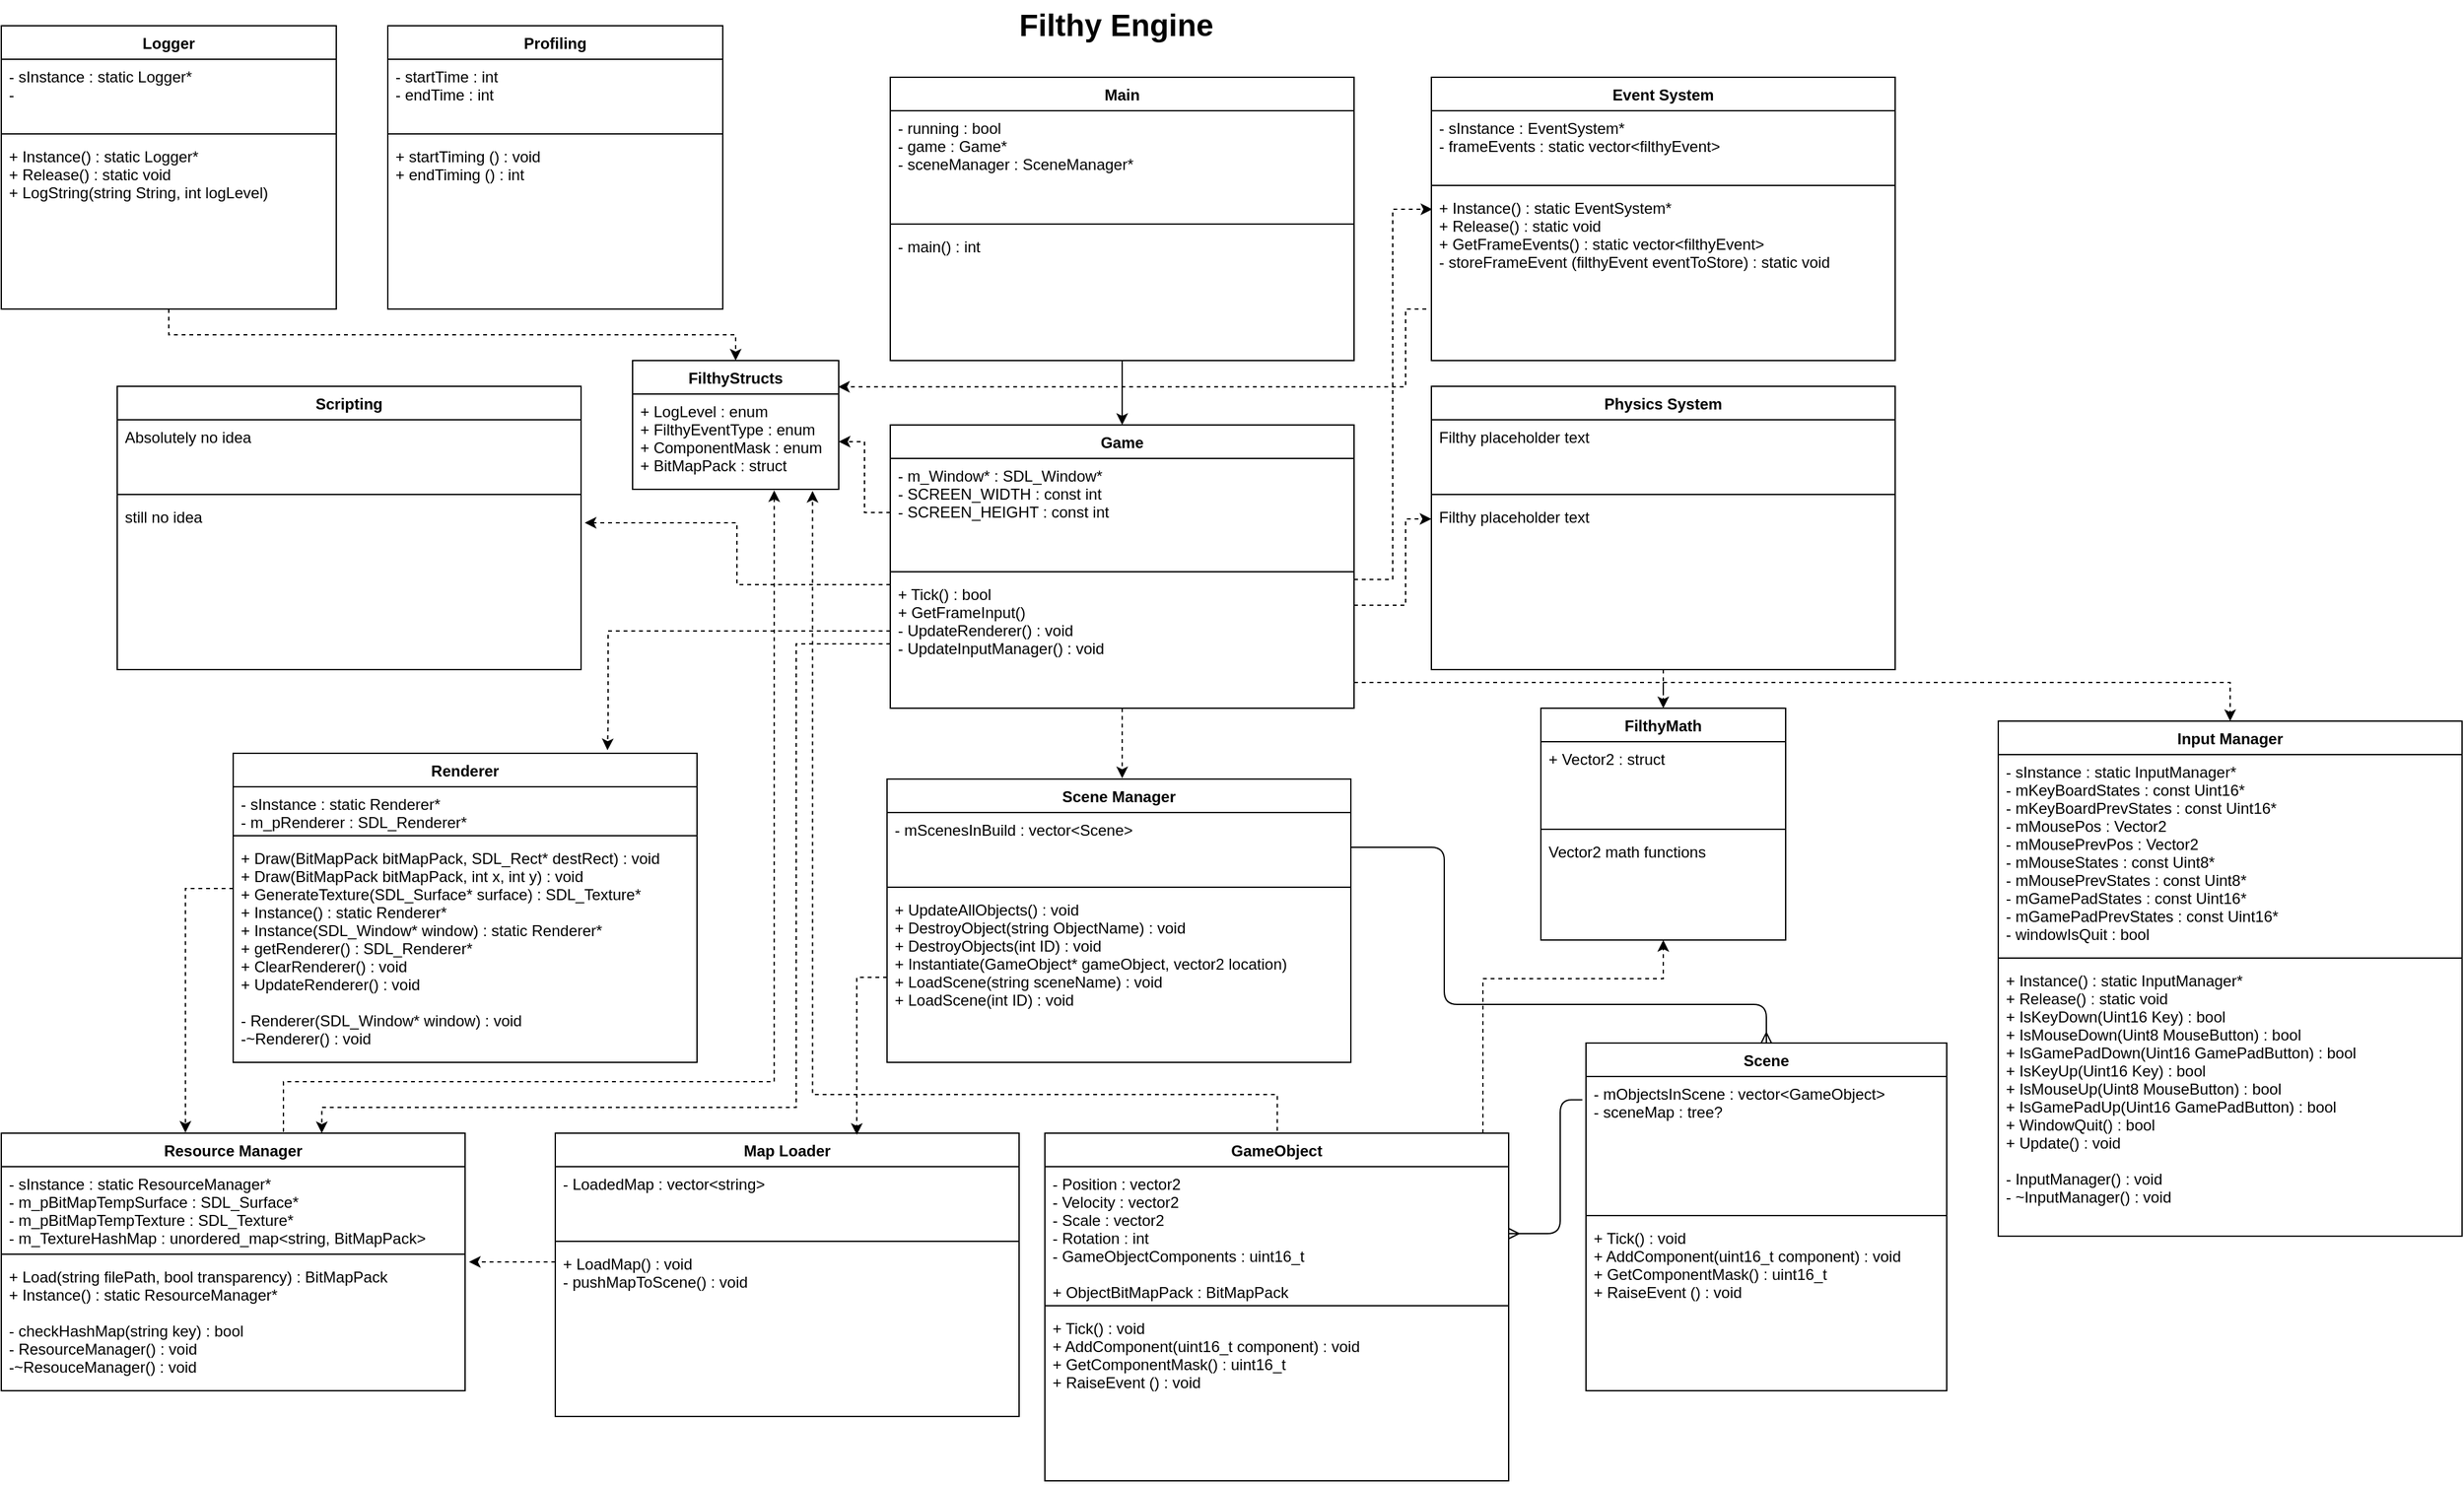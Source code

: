 <mxfile version="12.3.8" type="device" pages="1"><diagram name="Page-1" id="929967ad-93f9-6ef4-fab6-5d389245f69c"><mxGraphModel dx="2746" dy="1524" grid="1" gridSize="10" guides="1" tooltips="1" connect="1" arrows="1" fold="1" page="1" pageScale="1.5" pageWidth="1169" pageHeight="826" background="none" math="0" shadow="0"><root><mxCell id="0" style=";html=1;"/><mxCell id="1" style=";html=1;" parent="0"/><mxCell id="1672d66443f91eb5-23" value="Filthy Engine" style="text;html=1;fontSize=24;fontStyle=1;verticalAlign=middle;align=center;" parent="1" vertex="1"><mxGeometry x="120" y="40" width="1510" height="40" as="geometry"/></mxCell><mxCell id="PVbZkucXT0B9HeHqcLxN-100" style="edgeStyle=orthogonalEdgeStyle;rounded=0;orthogonalLoop=1;jettySize=auto;html=1;entryX=0.397;entryY=-0.002;entryDx=0;entryDy=0;entryPerimeter=0;dashed=1;" parent="1" source="v9iofRyN6r_z4_PFXyQE-6" target="v9iofRyN6r_z4_PFXyQE-14" edge="1"><mxGeometry relative="1" as="geometry"><mxPoint x="160" y="880" as="targetPoint"/><Array as="points"><mxPoint x="153" y="730"/></Array></mxGeometry></mxCell><mxCell id="v9iofRyN6r_z4_PFXyQE-6" value="Renderer" style="swimlane;fontStyle=1;align=center;verticalAlign=top;childLayout=stackLayout;horizontal=1;startSize=26;horizontalStack=0;resizeParent=1;resizeParentMax=0;resizeLast=0;collapsible=1;marginBottom=0;" parent="1" vertex="1"><mxGeometry x="190" y="625" width="360" height="240" as="geometry"/></mxCell><mxCell id="v9iofRyN6r_z4_PFXyQE-7" value="- sInstance : static Renderer*&#10;- m_pRenderer : SDL_Renderer*" style="text;strokeColor=none;fillColor=none;align=left;verticalAlign=top;spacingLeft=4;spacingRight=4;overflow=hidden;rotatable=0;points=[[0,0.5],[1,0.5]];portConstraint=eastwest;" parent="v9iofRyN6r_z4_PFXyQE-6" vertex="1"><mxGeometry y="26" width="360" height="34" as="geometry"/></mxCell><mxCell id="v9iofRyN6r_z4_PFXyQE-8" value="" style="line;strokeWidth=1;fillColor=none;align=left;verticalAlign=middle;spacingTop=-1;spacingLeft=3;spacingRight=3;rotatable=0;labelPosition=right;points=[];portConstraint=eastwest;" parent="v9iofRyN6r_z4_PFXyQE-6" vertex="1"><mxGeometry y="60" width="360" height="8" as="geometry"/></mxCell><mxCell id="v9iofRyN6r_z4_PFXyQE-9" value="+ Draw(BitMapPack bitMapPack, SDL_Rect* destRect) : void&#10;+ Draw(BitMapPack bitMapPack, int x, int y) : void&#10;+ GenerateTexture(SDL_Surface* surface) : SDL_Texture*&#10;+ Instance() : static Renderer*&#10;+ Instance(SDL_Window* window) : static Renderer*&#10;+ getRenderer() : SDL_Renderer*&#10;+ ClearRenderer() : void&#10;+ UpdateRenderer() : void&#10;&#10;- Renderer(SDL_Window* window) : void&#10;-~Renderer() : void" style="text;strokeColor=none;fillColor=none;align=left;verticalAlign=top;spacingLeft=4;spacingRight=4;overflow=hidden;rotatable=0;points=[[0,0.5],[1,0.5]];portConstraint=eastwest;" parent="v9iofRyN6r_z4_PFXyQE-6" vertex="1"><mxGeometry y="68" width="360" height="172" as="geometry"/></mxCell><mxCell id="v9iofRyN6r_z4_PFXyQE-10" value="Input Manager" style="swimlane;fontStyle=1;align=center;verticalAlign=top;childLayout=stackLayout;horizontal=1;startSize=26;horizontalStack=0;resizeParent=1;resizeParentMax=0;resizeLast=0;collapsible=1;marginBottom=0;" parent="1" vertex="1"><mxGeometry x="1560" y="600" width="360" height="400" as="geometry"/></mxCell><mxCell id="v9iofRyN6r_z4_PFXyQE-11" value="- sInstance : static InputManager*&#10;- mKeyBoardStates : const Uint16*&#10;- mKeyBoardPrevStates : const Uint16*&#10;- mMousePos : Vector2&#10;- mMousePrevPos : Vector2&#10;- mMouseStates : const Uint8*&#10;- mMousePrevStates : const Uint8*&#10;- mGamePadStates : const Uint16*&#10;- mGamePadPrevStates : const Uint16*&#10;- windowIsQuit : bool" style="text;strokeColor=none;fillColor=none;align=left;verticalAlign=top;spacingLeft=4;spacingRight=4;overflow=hidden;rotatable=0;points=[[0,0.5],[1,0.5]];portConstraint=eastwest;" parent="v9iofRyN6r_z4_PFXyQE-10" vertex="1"><mxGeometry y="26" width="360" height="154" as="geometry"/></mxCell><mxCell id="v9iofRyN6r_z4_PFXyQE-12" value="" style="line;strokeWidth=1;fillColor=none;align=left;verticalAlign=middle;spacingTop=-1;spacingLeft=3;spacingRight=3;rotatable=0;labelPosition=right;points=[];portConstraint=eastwest;" parent="v9iofRyN6r_z4_PFXyQE-10" vertex="1"><mxGeometry y="180" width="360" height="8" as="geometry"/></mxCell><mxCell id="v9iofRyN6r_z4_PFXyQE-13" value="+ Instance() : static InputManager*&#10;+ Release() : static void&#10;+ IsKeyDown(Uint16 Key) : bool&#10;+ IsMouseDown(Uint8 MouseButton) : bool&#10;+ IsGamePadDown(Uint16 GamePadButton) : bool&#10;+ IsKeyUp(Uint16 Key) : bool&#10;+ IsMouseUp(Uint8 MouseButton) : bool&#10;+ IsGamePadUp(Uint16 GamePadButton) : bool&#10;+ WindowQuit() : bool&#10;+ Update() : void&#10;&#10;- InputManager() : void&#10;- ~InputManager() : void" style="text;strokeColor=none;fillColor=none;align=left;verticalAlign=top;spacingLeft=4;spacingRight=4;overflow=hidden;rotatable=0;points=[[0,0.5],[1,0.5]];portConstraint=eastwest;" parent="v9iofRyN6r_z4_PFXyQE-10" vertex="1"><mxGeometry y="188" width="360" height="212" as="geometry"/></mxCell><mxCell id="PVbZkucXT0B9HeHqcLxN-148" style="edgeStyle=orthogonalEdgeStyle;rounded=0;orthogonalLoop=1;jettySize=auto;html=1;entryX=0.687;entryY=1.011;entryDx=0;entryDy=0;entryPerimeter=0;strokeColor=#000000;exitX=0.636;exitY=0.005;exitDx=0;exitDy=0;exitPerimeter=0;dashed=1;" parent="1" source="v9iofRyN6r_z4_PFXyQE-14" target="PVbZkucXT0B9HeHqcLxN-113" edge="1"><mxGeometry relative="1" as="geometry"><Array as="points"><mxPoint x="229" y="880"/><mxPoint x="610" y="880"/></Array></mxGeometry></mxCell><mxCell id="v9iofRyN6r_z4_PFXyQE-14" value="Resource Manager" style="swimlane;fontStyle=1;align=center;verticalAlign=top;childLayout=stackLayout;horizontal=1;startSize=26;horizontalStack=0;resizeParent=1;resizeParentMax=0;resizeLast=0;collapsible=1;marginBottom=0;" parent="1" vertex="1"><mxGeometry x="10" y="920" width="360" height="200" as="geometry"/></mxCell><mxCell id="v9iofRyN6r_z4_PFXyQE-15" value="- sInstance : static ResourceManager*&#10;- m_pBitMapTempSurface : SDL_Surface*&#10;- m_pBitMapTempTexture : SDL_Texture*&#10;- m_TextureHashMap : unordered_map&lt;string, BitMapPack&gt;" style="text;strokeColor=none;fillColor=none;align=left;verticalAlign=top;spacingLeft=4;spacingRight=4;overflow=hidden;rotatable=0;points=[[0,0.5],[1,0.5]];portConstraint=eastwest;" parent="v9iofRyN6r_z4_PFXyQE-14" vertex="1"><mxGeometry y="26" width="360" height="64" as="geometry"/></mxCell><mxCell id="v9iofRyN6r_z4_PFXyQE-16" value="" style="line;strokeWidth=1;fillColor=none;align=left;verticalAlign=middle;spacingTop=-1;spacingLeft=3;spacingRight=3;rotatable=0;labelPosition=right;points=[];portConstraint=eastwest;" parent="v9iofRyN6r_z4_PFXyQE-14" vertex="1"><mxGeometry y="90" width="360" height="8" as="geometry"/></mxCell><mxCell id="v9iofRyN6r_z4_PFXyQE-17" value="+ Load(string filePath, bool transparency) : BitMapPack&#10;+ Instance() : static ResourceManager*&#10;&#10;- checkHashMap(string key) : bool&#10;- ResourceManager() : void&#10;-~ResouceManager() : void" style="text;strokeColor=none;fillColor=none;align=left;verticalAlign=top;spacingLeft=4;spacingRight=4;overflow=hidden;rotatable=0;points=[[0,0.5],[1,0.5]];portConstraint=eastwest;" parent="v9iofRyN6r_z4_PFXyQE-14" vertex="1"><mxGeometry y="98" width="360" height="102" as="geometry"/></mxCell><mxCell id="PVbZkucXT0B9HeHqcLxN-108" style="edgeStyle=orthogonalEdgeStyle;rounded=0;orthogonalLoop=1;jettySize=auto;html=1;entryX=0.002;entryY=0.11;entryDx=0;entryDy=0;entryPerimeter=0;dashed=1;" parent="1" source="wHEynJcda_zn10kBXFcL-4" target="PVbZkucXT0B9HeHqcLxN-12" edge="1"><mxGeometry relative="1" as="geometry"><Array as="points"><mxPoint x="1090" y="490"/><mxPoint x="1090" y="202"/></Array></mxGeometry></mxCell><mxCell id="PVbZkucXT0B9HeHqcLxN-111" style="edgeStyle=orthogonalEdgeStyle;rounded=0;orthogonalLoop=1;jettySize=auto;html=1;entryX=1.008;entryY=0.136;entryDx=0;entryDy=0;entryPerimeter=0;dashed=1;" parent="1" source="wHEynJcda_zn10kBXFcL-1" target="PVbZkucXT0B9HeHqcLxN-28" edge="1"><mxGeometry relative="1" as="geometry"><Array as="points"><mxPoint x="581" y="494"/><mxPoint x="581" y="446"/></Array></mxGeometry></mxCell><mxCell id="PVbZkucXT0B9HeHqcLxN-123" style="edgeStyle=orthogonalEdgeStyle;rounded=0;orthogonalLoop=1;jettySize=auto;html=1;entryX=0;entryY=0.114;entryDx=0;entryDy=0;entryPerimeter=0;dashed=1;" parent="1" source="wHEynJcda_zn10kBXFcL-1" target="PVbZkucXT0B9HeHqcLxN-24" edge="1"><mxGeometry relative="1" as="geometry"><Array as="points"><mxPoint x="1100" y="510"/><mxPoint x="1100" y="443"/></Array></mxGeometry></mxCell><mxCell id="PVbZkucXT0B9HeHqcLxN-124" style="edgeStyle=orthogonalEdgeStyle;rounded=0;orthogonalLoop=1;jettySize=auto;html=1;entryX=0.5;entryY=0;entryDx=0;entryDy=0;dashed=1;" parent="1" source="wHEynJcda_zn10kBXFcL-1" target="v9iofRyN6r_z4_PFXyQE-10" edge="1"><mxGeometry relative="1" as="geometry"><Array as="points"><mxPoint x="1740" y="570"/></Array></mxGeometry></mxCell><mxCell id="7T5_4bu-v0WRQL61tYaJ-30" style="edgeStyle=orthogonalEdgeStyle;rounded=0;orthogonalLoop=1;jettySize=auto;html=1;entryX=0.507;entryY=-0.003;entryDx=0;entryDy=0;entryPerimeter=0;dashed=1;" edge="1" parent="1" source="wHEynJcda_zn10kBXFcL-1" target="PVbZkucXT0B9HeHqcLxN-1"><mxGeometry relative="1" as="geometry"/></mxCell><mxCell id="wHEynJcda_zn10kBXFcL-1" value="Game" style="swimlane;fontStyle=1;align=center;verticalAlign=top;childLayout=stackLayout;horizontal=1;startSize=26;horizontalStack=0;resizeParent=1;resizeParentMax=0;resizeLast=0;collapsible=1;marginBottom=0;" parent="1" vertex="1"><mxGeometry x="700" y="370" width="360" height="220" as="geometry"/></mxCell><mxCell id="wHEynJcda_zn10kBXFcL-2" value="- m_Window* : SDL_Window*&#10;- SCREEN_WIDTH : const int&#10;- SCREEN_HEIGHT : const int" style="text;strokeColor=none;fillColor=none;align=left;verticalAlign=top;spacingLeft=4;spacingRight=4;overflow=hidden;rotatable=0;points=[[0,0.5],[1,0.5]];portConstraint=eastwest;" parent="wHEynJcda_zn10kBXFcL-1" vertex="1"><mxGeometry y="26" width="360" height="84" as="geometry"/></mxCell><mxCell id="wHEynJcda_zn10kBXFcL-3" value="" style="line;strokeWidth=1;fillColor=none;align=left;verticalAlign=middle;spacingTop=-1;spacingLeft=3;spacingRight=3;rotatable=0;labelPosition=right;points=[];portConstraint=eastwest;" parent="wHEynJcda_zn10kBXFcL-1" vertex="1"><mxGeometry y="110" width="360" height="8" as="geometry"/></mxCell><mxCell id="wHEynJcda_zn10kBXFcL-4" value="+ Tick() : bool&#10;+ GetFrameInput()&#10;- UpdateRenderer() : void&#10;- UpdateInputManager() : void" style="text;strokeColor=none;fillColor=none;align=left;verticalAlign=top;spacingLeft=4;spacingRight=4;overflow=hidden;rotatable=0;points=[[0,0.5],[1,0.5]];portConstraint=eastwest;" parent="wHEynJcda_zn10kBXFcL-1" vertex="1"><mxGeometry y="118" width="360" height="102" as="geometry"/></mxCell><mxCell id="PVbZkucXT0B9HeHqcLxN-42" style="rounded=0;orthogonalLoop=1;jettySize=auto;html=1;entryX=0.5;entryY=0;entryDx=0;entryDy=0;elbow=vertical;" parent="1" source="wHEynJcda_zn10kBXFcL-5" target="wHEynJcda_zn10kBXFcL-1" edge="1"><mxGeometry relative="1" as="geometry"/></mxCell><mxCell id="wHEynJcda_zn10kBXFcL-5" value="Main" style="swimlane;fontStyle=1;align=center;verticalAlign=top;childLayout=stackLayout;horizontal=1;startSize=26;horizontalStack=0;resizeParent=1;resizeParentMax=0;resizeLast=0;collapsible=1;marginBottom=0;" parent="1" vertex="1"><mxGeometry x="700" y="100" width="360" height="220" as="geometry"/></mxCell><mxCell id="wHEynJcda_zn10kBXFcL-6" value="- running : bool&#10;- game : Game*&#10;- sceneManager : SceneManager*" style="text;strokeColor=none;fillColor=none;align=left;verticalAlign=top;spacingLeft=4;spacingRight=4;overflow=hidden;rotatable=0;points=[[0,0.5],[1,0.5]];portConstraint=eastwest;" parent="wHEynJcda_zn10kBXFcL-5" vertex="1"><mxGeometry y="26" width="360" height="84" as="geometry"/></mxCell><mxCell id="wHEynJcda_zn10kBXFcL-7" value="" style="line;strokeWidth=1;fillColor=none;align=left;verticalAlign=middle;spacingTop=-1;spacingLeft=3;spacingRight=3;rotatable=0;labelPosition=right;points=[];portConstraint=eastwest;" parent="wHEynJcda_zn10kBXFcL-5" vertex="1"><mxGeometry y="110" width="360" height="8" as="geometry"/></mxCell><mxCell id="wHEynJcda_zn10kBXFcL-8" value="- main() : int" style="text;strokeColor=none;fillColor=none;align=left;verticalAlign=top;spacingLeft=4;spacingRight=4;overflow=hidden;rotatable=0;points=[[0,0.5],[1,0.5]];portConstraint=eastwest;" parent="wHEynJcda_zn10kBXFcL-5" vertex="1"><mxGeometry y="118" width="360" height="102" as="geometry"/></mxCell><mxCell id="PVbZkucXT0B9HeHqcLxN-1" value="Scene Manager" style="swimlane;fontStyle=1;align=center;verticalAlign=top;childLayout=stackLayout;horizontal=1;startSize=26;horizontalStack=0;resizeParent=1;resizeParentMax=0;resizeLast=0;collapsible=1;marginBottom=0;" parent="1" vertex="1"><mxGeometry x="697.5" y="645" width="360" height="220" as="geometry"/></mxCell><mxCell id="PVbZkucXT0B9HeHqcLxN-2" value="- mScenesInBuild : vector&lt;Scene&gt;" style="text;strokeColor=none;fillColor=none;align=left;verticalAlign=top;spacingLeft=4;spacingRight=4;overflow=hidden;rotatable=0;points=[[0,0.5],[1,0.5]];portConstraint=eastwest;" parent="PVbZkucXT0B9HeHqcLxN-1" vertex="1"><mxGeometry y="26" width="360" height="54" as="geometry"/></mxCell><mxCell id="PVbZkucXT0B9HeHqcLxN-3" value="" style="line;strokeWidth=1;fillColor=none;align=left;verticalAlign=middle;spacingTop=-1;spacingLeft=3;spacingRight=3;rotatable=0;labelPosition=right;points=[];portConstraint=eastwest;" parent="PVbZkucXT0B9HeHqcLxN-1" vertex="1"><mxGeometry y="80" width="360" height="8" as="geometry"/></mxCell><mxCell id="PVbZkucXT0B9HeHqcLxN-4" value="+ UpdateAllObjects() : void&#10;+ DestroyObject(string ObjectName) : void&#10;+ DestroyObjects(int ID) : void&#10;+ Instantiate(GameObject* gameObject, vector2 location)&#10;+ LoadScene(string sceneName) : void&#10;+ LoadScene(int ID) : void" style="text;strokeColor=none;fillColor=none;align=left;verticalAlign=top;spacingLeft=4;spacingRight=4;overflow=hidden;rotatable=0;points=[[0,0.5],[1,0.5]];portConstraint=eastwest;" parent="PVbZkucXT0B9HeHqcLxN-1" vertex="1"><mxGeometry y="88" width="360" height="132" as="geometry"/></mxCell><mxCell id="PVbZkucXT0B9HeHqcLxN-146" style="edgeStyle=orthogonalEdgeStyle;rounded=0;orthogonalLoop=1;jettySize=auto;html=1;entryX=0.5;entryY=0;entryDx=0;entryDy=0;strokeColor=#000000;dashed=1;" parent="1" source="PVbZkucXT0B9HeHqcLxN-5" target="PVbZkucXT0B9HeHqcLxN-112" edge="1"><mxGeometry relative="1" as="geometry"><Array as="points"><mxPoint x="140" y="300"/><mxPoint x="580" y="300"/></Array></mxGeometry></mxCell><mxCell id="PVbZkucXT0B9HeHqcLxN-5" value="Logger" style="swimlane;fontStyle=1;align=center;verticalAlign=top;childLayout=stackLayout;horizontal=1;startSize=26;horizontalStack=0;resizeParent=1;resizeParentMax=0;resizeLast=0;collapsible=1;marginBottom=0;" parent="1" vertex="1"><mxGeometry x="10" y="60" width="260" height="220" as="geometry"/></mxCell><mxCell id="PVbZkucXT0B9HeHqcLxN-6" value="- sInstance : static Logger*&#10;- " style="text;strokeColor=none;fillColor=none;align=left;verticalAlign=top;spacingLeft=4;spacingRight=4;overflow=hidden;rotatable=0;points=[[0,0.5],[1,0.5]];portConstraint=eastwest;" parent="PVbZkucXT0B9HeHqcLxN-5" vertex="1"><mxGeometry y="26" width="260" height="54" as="geometry"/></mxCell><mxCell id="PVbZkucXT0B9HeHqcLxN-7" value="" style="line;strokeWidth=1;fillColor=none;align=left;verticalAlign=middle;spacingTop=-1;spacingLeft=3;spacingRight=3;rotatable=0;labelPosition=right;points=[];portConstraint=eastwest;" parent="PVbZkucXT0B9HeHqcLxN-5" vertex="1"><mxGeometry y="80" width="260" height="8" as="geometry"/></mxCell><mxCell id="PVbZkucXT0B9HeHqcLxN-8" value="+ Instance() : static Logger*&#10;+ Release() : static void&#10;+ LogString(string String, int logLevel)" style="text;strokeColor=none;fillColor=none;align=left;verticalAlign=top;spacingLeft=4;spacingRight=4;overflow=hidden;rotatable=0;points=[[0,0.5],[1,0.5]];portConstraint=eastwest;" parent="PVbZkucXT0B9HeHqcLxN-5" vertex="1"><mxGeometry y="88" width="260" height="132" as="geometry"/></mxCell><mxCell id="PVbZkucXT0B9HeHqcLxN-9" value="Event System" style="swimlane;fontStyle=1;align=center;verticalAlign=top;childLayout=stackLayout;horizontal=1;startSize=26;horizontalStack=0;resizeParent=1;resizeParentMax=0;resizeLast=0;collapsible=1;marginBottom=0;" parent="1" vertex="1"><mxGeometry x="1120" y="100" width="360" height="220" as="geometry"/></mxCell><mxCell id="PVbZkucXT0B9HeHqcLxN-10" value="- sInstance : EventSystem*&#10;- frameEvents : static vector&lt;filthyEvent&gt;" style="text;strokeColor=none;fillColor=none;align=left;verticalAlign=top;spacingLeft=4;spacingRight=4;overflow=hidden;rotatable=0;points=[[0,0.5],[1,0.5]];portConstraint=eastwest;" parent="PVbZkucXT0B9HeHqcLxN-9" vertex="1"><mxGeometry y="26" width="360" height="54" as="geometry"/></mxCell><mxCell id="PVbZkucXT0B9HeHqcLxN-11" value="" style="line;strokeWidth=1;fillColor=none;align=left;verticalAlign=middle;spacingTop=-1;spacingLeft=3;spacingRight=3;rotatable=0;labelPosition=right;points=[];portConstraint=eastwest;" parent="PVbZkucXT0B9HeHqcLxN-9" vertex="1"><mxGeometry y="80" width="360" height="8" as="geometry"/></mxCell><mxCell id="PVbZkucXT0B9HeHqcLxN-12" value="+ Instance() : static EventSystem*&#10;+ Release() : static void&#10;+ GetFrameEvents() : static vector&lt;filthyEvent&gt;&#10;- storeFrameEvent (filthyEvent eventToStore) : static void" style="text;strokeColor=none;fillColor=none;align=left;verticalAlign=top;spacingLeft=4;spacingRight=4;overflow=hidden;rotatable=0;points=[[0,0.5],[1,0.5]];portConstraint=eastwest;" parent="PVbZkucXT0B9HeHqcLxN-9" vertex="1"><mxGeometry y="88" width="360" height="132" as="geometry"/></mxCell><mxCell id="PVbZkucXT0B9HeHqcLxN-13" value="Profiling" style="swimlane;fontStyle=1;align=center;verticalAlign=top;childLayout=stackLayout;horizontal=1;startSize=26;horizontalStack=0;resizeParent=1;resizeParentMax=0;resizeLast=0;collapsible=1;marginBottom=0;" parent="1" vertex="1"><mxGeometry x="310" y="60" width="260" height="220" as="geometry"/></mxCell><mxCell id="PVbZkucXT0B9HeHqcLxN-14" value="- startTime : int&#10;- endTime : int" style="text;strokeColor=none;fillColor=none;align=left;verticalAlign=top;spacingLeft=4;spacingRight=4;overflow=hidden;rotatable=0;points=[[0,0.5],[1,0.5]];portConstraint=eastwest;" parent="PVbZkucXT0B9HeHqcLxN-13" vertex="1"><mxGeometry y="26" width="260" height="54" as="geometry"/></mxCell><mxCell id="PVbZkucXT0B9HeHqcLxN-15" value="" style="line;strokeWidth=1;fillColor=none;align=left;verticalAlign=middle;spacingTop=-1;spacingLeft=3;spacingRight=3;rotatable=0;labelPosition=right;points=[];portConstraint=eastwest;" parent="PVbZkucXT0B9HeHqcLxN-13" vertex="1"><mxGeometry y="80" width="260" height="8" as="geometry"/></mxCell><mxCell id="PVbZkucXT0B9HeHqcLxN-16" value="+ startTiming () : void&#10;+ endTiming () : int" style="text;strokeColor=none;fillColor=none;align=left;verticalAlign=top;spacingLeft=4;spacingRight=4;overflow=hidden;rotatable=0;points=[[0,0.5],[1,0.5]];portConstraint=eastwest;" parent="PVbZkucXT0B9HeHqcLxN-13" vertex="1"><mxGeometry y="88" width="260" height="132" as="geometry"/></mxCell><mxCell id="PVbZkucXT0B9HeHqcLxN-152" style="edgeStyle=orthogonalEdgeStyle;rounded=0;orthogonalLoop=1;jettySize=auto;html=1;entryX=0.5;entryY=1;entryDx=0;entryDy=0;entryPerimeter=0;strokeColor=#000000;dashed=1;" parent="1" source="PVbZkucXT0B9HeHqcLxN-17" target="PVbZkucXT0B9HeHqcLxN-40" edge="1"><mxGeometry relative="1" as="geometry"><Array as="points"><mxPoint x="1160" y="800"/></Array></mxGeometry></mxCell><mxCell id="PVbZkucXT0B9HeHqcLxN-17" value="GameObject" style="swimlane;fontStyle=1;align=center;verticalAlign=top;childLayout=stackLayout;horizontal=1;startSize=26;horizontalStack=0;resizeParent=1;resizeParentMax=0;resizeLast=0;collapsible=1;marginBottom=0;" parent="1" vertex="1"><mxGeometry x="820" y="920" width="360" height="270" as="geometry"/></mxCell><mxCell id="PVbZkucXT0B9HeHqcLxN-18" value="- Position : vector2&#10;- Velocity : vector2&#10;- Scale : vector2&#10;- Rotation : int&#10;- GameObjectComponents : uint16_t&#10;&#10;+ ObjectBitMapPack : BitMapPack" style="text;strokeColor=none;fillColor=none;align=left;verticalAlign=top;spacingLeft=4;spacingRight=4;overflow=hidden;rotatable=0;points=[[0,0.5],[1,0.5]];portConstraint=eastwest;" parent="PVbZkucXT0B9HeHqcLxN-17" vertex="1"><mxGeometry y="26" width="360" height="104" as="geometry"/></mxCell><mxCell id="PVbZkucXT0B9HeHqcLxN-19" value="" style="line;strokeWidth=1;fillColor=none;align=left;verticalAlign=middle;spacingTop=-1;spacingLeft=3;spacingRight=3;rotatable=0;labelPosition=right;points=[];portConstraint=eastwest;" parent="PVbZkucXT0B9HeHqcLxN-17" vertex="1"><mxGeometry y="130" width="360" height="8" as="geometry"/></mxCell><mxCell id="PVbZkucXT0B9HeHqcLxN-20" value="+ Tick() : void&#10;+ AddComponent(uint16_t component) : void&#10;+ GetComponentMask() : uint16_t&#10;+ RaiseEvent () : void" style="text;strokeColor=none;fillColor=none;align=left;verticalAlign=top;spacingLeft=4;spacingRight=4;overflow=hidden;rotatable=0;points=[[0,0.5],[1,0.5]];portConstraint=eastwest;" parent="PVbZkucXT0B9HeHqcLxN-17" vertex="1"><mxGeometry y="138" width="360" height="132" as="geometry"/></mxCell><mxCell id="PVbZkucXT0B9HeHqcLxN-151" style="edgeStyle=orthogonalEdgeStyle;rounded=0;orthogonalLoop=1;jettySize=auto;html=1;entryX=0.5;entryY=0;entryDx=0;entryDy=0;strokeColor=#000000;dashed=1;" parent="1" source="PVbZkucXT0B9HeHqcLxN-21" target="PVbZkucXT0B9HeHqcLxN-37" edge="1"><mxGeometry relative="1" as="geometry"/></mxCell><mxCell id="PVbZkucXT0B9HeHqcLxN-21" value="Physics System" style="swimlane;fontStyle=1;align=center;verticalAlign=top;childLayout=stackLayout;horizontal=1;startSize=26;horizontalStack=0;resizeParent=1;resizeParentMax=0;resizeLast=0;collapsible=1;marginBottom=0;" parent="1" vertex="1"><mxGeometry x="1120" y="340" width="360" height="220" as="geometry"/></mxCell><mxCell id="PVbZkucXT0B9HeHqcLxN-22" value="Filthy placeholder text" style="text;strokeColor=none;fillColor=none;align=left;verticalAlign=top;spacingLeft=4;spacingRight=4;overflow=hidden;rotatable=0;points=[[0,0.5],[1,0.5]];portConstraint=eastwest;" parent="PVbZkucXT0B9HeHqcLxN-21" vertex="1"><mxGeometry y="26" width="360" height="54" as="geometry"/></mxCell><mxCell id="PVbZkucXT0B9HeHqcLxN-23" value="" style="line;strokeWidth=1;fillColor=none;align=left;verticalAlign=middle;spacingTop=-1;spacingLeft=3;spacingRight=3;rotatable=0;labelPosition=right;points=[];portConstraint=eastwest;" parent="PVbZkucXT0B9HeHqcLxN-21" vertex="1"><mxGeometry y="80" width="360" height="8" as="geometry"/></mxCell><mxCell id="PVbZkucXT0B9HeHqcLxN-24" value="Filthy placeholder text" style="text;strokeColor=none;fillColor=none;align=left;verticalAlign=top;spacingLeft=4;spacingRight=4;overflow=hidden;rotatable=0;points=[[0,0.5],[1,0.5]];portConstraint=eastwest;" parent="PVbZkucXT0B9HeHqcLxN-21" vertex="1"><mxGeometry y="88" width="360" height="132" as="geometry"/></mxCell><mxCell id="PVbZkucXT0B9HeHqcLxN-25" value="Scripting" style="swimlane;fontStyle=1;align=center;verticalAlign=top;childLayout=stackLayout;horizontal=1;startSize=26;horizontalStack=0;resizeParent=1;resizeParentMax=0;resizeLast=0;collapsible=1;marginBottom=0;" parent="1" vertex="1"><mxGeometry x="100" y="340" width="360" height="220" as="geometry"/></mxCell><mxCell id="PVbZkucXT0B9HeHqcLxN-26" value="Absolutely no idea" style="text;strokeColor=none;fillColor=none;align=left;verticalAlign=top;spacingLeft=4;spacingRight=4;overflow=hidden;rotatable=0;points=[[0,0.5],[1,0.5]];portConstraint=eastwest;" parent="PVbZkucXT0B9HeHqcLxN-25" vertex="1"><mxGeometry y="26" width="360" height="54" as="geometry"/></mxCell><mxCell id="PVbZkucXT0B9HeHqcLxN-27" value="" style="line;strokeWidth=1;fillColor=none;align=left;verticalAlign=middle;spacingTop=-1;spacingLeft=3;spacingRight=3;rotatable=0;labelPosition=right;points=[];portConstraint=eastwest;" parent="PVbZkucXT0B9HeHqcLxN-25" vertex="1"><mxGeometry y="80" width="360" height="8" as="geometry"/></mxCell><mxCell id="PVbZkucXT0B9HeHqcLxN-28" value="still no idea" style="text;strokeColor=none;fillColor=none;align=left;verticalAlign=top;spacingLeft=4;spacingRight=4;overflow=hidden;rotatable=0;points=[[0,0.5],[1,0.5]];portConstraint=eastwest;" parent="PVbZkucXT0B9HeHqcLxN-25" vertex="1"><mxGeometry y="88" width="360" height="132" as="geometry"/></mxCell><mxCell id="PVbZkucXT0B9HeHqcLxN-29" value="Map Loader" style="swimlane;fontStyle=1;align=center;verticalAlign=top;childLayout=stackLayout;horizontal=1;startSize=26;horizontalStack=0;resizeParent=1;resizeParentMax=0;resizeLast=0;collapsible=1;marginBottom=0;" parent="1" vertex="1"><mxGeometry x="440" y="920" width="360" height="220" as="geometry"/></mxCell><mxCell id="PVbZkucXT0B9HeHqcLxN-30" value="- LoadedMap : vector&lt;string&gt;" style="text;strokeColor=none;fillColor=none;align=left;verticalAlign=top;spacingLeft=4;spacingRight=4;overflow=hidden;rotatable=0;points=[[0,0.5],[1,0.5]];portConstraint=eastwest;" parent="PVbZkucXT0B9HeHqcLxN-29" vertex="1"><mxGeometry y="26" width="360" height="54" as="geometry"/></mxCell><mxCell id="PVbZkucXT0B9HeHqcLxN-31" value="" style="line;strokeWidth=1;fillColor=none;align=left;verticalAlign=middle;spacingTop=-1;spacingLeft=3;spacingRight=3;rotatable=0;labelPosition=right;points=[];portConstraint=eastwest;" parent="PVbZkucXT0B9HeHqcLxN-29" vertex="1"><mxGeometry y="80" width="360" height="8" as="geometry"/></mxCell><mxCell id="PVbZkucXT0B9HeHqcLxN-32" value="+ LoadMap() : void&#10;- pushMapToScene() : void" style="text;strokeColor=none;fillColor=none;align=left;verticalAlign=top;spacingLeft=4;spacingRight=4;overflow=hidden;rotatable=0;points=[[0,0.5],[1,0.5]];portConstraint=eastwest;" parent="PVbZkucXT0B9HeHqcLxN-29" vertex="1"><mxGeometry y="88" width="360" height="132" as="geometry"/></mxCell><mxCell id="PVbZkucXT0B9HeHqcLxN-37" value="FilthyMath" style="swimlane;fontStyle=1;align=center;verticalAlign=top;childLayout=stackLayout;horizontal=1;startSize=26;horizontalStack=0;resizeParent=1;resizeParentMax=0;resizeLast=0;collapsible=1;marginBottom=0;" parent="1" vertex="1"><mxGeometry x="1205" y="590" width="190" height="180" as="geometry"/></mxCell><mxCell id="PVbZkucXT0B9HeHqcLxN-38" value="+ Vector2 : struct" style="text;strokeColor=none;fillColor=none;align=left;verticalAlign=top;spacingLeft=4;spacingRight=4;overflow=hidden;rotatable=0;points=[[0,0.5],[1,0.5]];portConstraint=eastwest;" parent="PVbZkucXT0B9HeHqcLxN-37" vertex="1"><mxGeometry y="26" width="190" height="64" as="geometry"/></mxCell><mxCell id="PVbZkucXT0B9HeHqcLxN-39" value="" style="line;strokeWidth=1;fillColor=none;align=left;verticalAlign=middle;spacingTop=-1;spacingLeft=3;spacingRight=3;rotatable=0;labelPosition=right;points=[];portConstraint=eastwest;" parent="PVbZkucXT0B9HeHqcLxN-37" vertex="1"><mxGeometry y="90" width="190" height="8" as="geometry"/></mxCell><mxCell id="PVbZkucXT0B9HeHqcLxN-40" value="Vector2 math functions" style="text;strokeColor=none;fillColor=none;align=left;verticalAlign=top;spacingLeft=4;spacingRight=4;overflow=hidden;rotatable=0;points=[[0,0.5],[1,0.5]];portConstraint=eastwest;" parent="PVbZkucXT0B9HeHqcLxN-37" vertex="1"><mxGeometry y="98" width="190" height="82" as="geometry"/></mxCell><mxCell id="PVbZkucXT0B9HeHqcLxN-99" style="edgeStyle=orthogonalEdgeStyle;rounded=0;orthogonalLoop=1;jettySize=auto;html=1;entryX=0.807;entryY=-0.01;entryDx=0;entryDy=0;dashed=1;entryPerimeter=0;" parent="1" source="wHEynJcda_zn10kBXFcL-4" target="v9iofRyN6r_z4_PFXyQE-6" edge="1"><mxGeometry relative="1" as="geometry"><Array as="points"><mxPoint x="481" y="530"/><mxPoint x="481" y="600"/></Array></mxGeometry></mxCell><mxCell id="PVbZkucXT0B9HeHqcLxN-112" value="FilthyStructs" style="swimlane;fontStyle=1;childLayout=stackLayout;horizontal=1;startSize=26;fillColor=none;horizontalStack=0;resizeParent=1;resizeParentMax=0;resizeLast=0;collapsible=1;marginBottom=0;" parent="1" vertex="1"><mxGeometry x="500" y="320" width="160" height="100" as="geometry"/></mxCell><mxCell id="PVbZkucXT0B9HeHqcLxN-113" value="+ LogLevel : enum&#10;+ FilthyEventType : enum&#10;+ ComponentMask : enum&#10;+ BitMapPack : struct" style="text;strokeColor=none;fillColor=none;align=left;verticalAlign=top;spacingLeft=4;spacingRight=4;overflow=hidden;rotatable=0;points=[[0,0.5],[1,0.5]];portConstraint=eastwest;" parent="PVbZkucXT0B9HeHqcLxN-112" vertex="1"><mxGeometry y="26" width="160" height="74" as="geometry"/></mxCell><mxCell id="PVbZkucXT0B9HeHqcLxN-121" style="edgeStyle=orthogonalEdgeStyle;rounded=0;orthogonalLoop=1;jettySize=auto;html=1;dashed=1;" parent="1" source="PVbZkucXT0B9HeHqcLxN-32" edge="1"><mxGeometry relative="1" as="geometry"><mxPoint x="373" y="1020" as="targetPoint"/><Array as="points"><mxPoint x="373" y="1020"/></Array></mxGeometry></mxCell><mxCell id="PVbZkucXT0B9HeHqcLxN-122" style="edgeStyle=orthogonalEdgeStyle;rounded=0;orthogonalLoop=1;jettySize=auto;html=1;entryX=0.691;entryY=0;entryDx=0;entryDy=0;entryPerimeter=0;dashed=1;" parent="1" source="wHEynJcda_zn10kBXFcL-4" target="v9iofRyN6r_z4_PFXyQE-14" edge="1"><mxGeometry relative="1" as="geometry"><Array as="points"><mxPoint x="627" y="540"/><mxPoint x="627" y="900"/><mxPoint x="259" y="900"/></Array></mxGeometry></mxCell><mxCell id="PVbZkucXT0B9HeHqcLxN-144" style="edgeStyle=orthogonalEdgeStyle;rounded=0;orthogonalLoop=1;jettySize=auto;html=1;entryX=0.65;entryY=0.006;entryDx=0;entryDy=0;entryPerimeter=0;dashed=1;strokeColor=#000000;" parent="1" source="PVbZkucXT0B9HeHqcLxN-4" target="PVbZkucXT0B9HeHqcLxN-29" edge="1"><mxGeometry relative="1" as="geometry"/></mxCell><mxCell id="PVbZkucXT0B9HeHqcLxN-147" style="edgeStyle=orthogonalEdgeStyle;rounded=0;orthogonalLoop=1;jettySize=auto;html=1;entryX=1;entryY=0.5;entryDx=0;entryDy=0;strokeColor=#000000;dashed=1;" parent="1" source="wHEynJcda_zn10kBXFcL-2" target="PVbZkucXT0B9HeHqcLxN-113" edge="1"><mxGeometry relative="1" as="geometry"/></mxCell><mxCell id="PVbZkucXT0B9HeHqcLxN-149" style="edgeStyle=orthogonalEdgeStyle;rounded=0;orthogonalLoop=1;jettySize=auto;html=1;entryX=0.997;entryY=0.204;entryDx=0;entryDy=0;entryPerimeter=0;strokeColor=#000000;exitX=-0.011;exitY=0.697;exitDx=0;exitDy=0;exitPerimeter=0;dashed=1;" parent="1" source="PVbZkucXT0B9HeHqcLxN-12" target="PVbZkucXT0B9HeHqcLxN-112" edge="1"><mxGeometry relative="1" as="geometry"><Array as="points"><mxPoint x="1100" y="280"/><mxPoint x="1100" y="340"/></Array></mxGeometry></mxCell><mxCell id="PVbZkucXT0B9HeHqcLxN-150" style="edgeStyle=orthogonalEdgeStyle;rounded=0;orthogonalLoop=1;jettySize=auto;html=1;strokeColor=#000000;entryX=0.873;entryY=1.017;entryDx=0;entryDy=0;entryPerimeter=0;dashed=1;exitX=0.501;exitY=-0.007;exitDx=0;exitDy=0;exitPerimeter=0;" parent="1" source="PVbZkucXT0B9HeHqcLxN-17" target="PVbZkucXT0B9HeHqcLxN-113" edge="1"><mxGeometry relative="1" as="geometry"><mxPoint x="630" y="430" as="targetPoint"/><Array as="points"><mxPoint x="1000" y="890"/><mxPoint x="640" y="890"/></Array><mxPoint x="1000" y="910" as="sourcePoint"/></mxGeometry></mxCell><mxCell id="7T5_4bu-v0WRQL61tYaJ-3" value="Scene" style="swimlane;fontStyle=1;align=center;verticalAlign=top;childLayout=stackLayout;horizontal=1;startSize=26;horizontalStack=0;resizeParent=1;resizeParentMax=0;resizeLast=0;collapsible=1;marginBottom=0;" vertex="1" parent="1"><mxGeometry x="1240" y="850" width="280" height="270" as="geometry"/></mxCell><mxCell id="7T5_4bu-v0WRQL61tYaJ-4" value="- mObjectsInScene : vector&lt;GameObject&gt;&#10;- sceneMap : tree?" style="text;strokeColor=none;fillColor=none;align=left;verticalAlign=top;spacingLeft=4;spacingRight=4;overflow=hidden;rotatable=0;points=[[0,0.5],[1,0.5]];portConstraint=eastwest;" vertex="1" parent="7T5_4bu-v0WRQL61tYaJ-3"><mxGeometry y="26" width="280" height="104" as="geometry"/></mxCell><mxCell id="7T5_4bu-v0WRQL61tYaJ-5" value="" style="line;strokeWidth=1;fillColor=none;align=left;verticalAlign=middle;spacingTop=-1;spacingLeft=3;spacingRight=3;rotatable=0;labelPosition=right;points=[];portConstraint=eastwest;" vertex="1" parent="7T5_4bu-v0WRQL61tYaJ-3"><mxGeometry y="130" width="280" height="8" as="geometry"/></mxCell><mxCell id="7T5_4bu-v0WRQL61tYaJ-6" value="+ Tick() : void&#10;+ AddComponent(uint16_t component) : void&#10;+ GetComponentMask() : uint16_t&#10;+ RaiseEvent () : void" style="text;strokeColor=none;fillColor=none;align=left;verticalAlign=top;spacingLeft=4;spacingRight=4;overflow=hidden;rotatable=0;points=[[0,0.5],[1,0.5]];portConstraint=eastwest;" vertex="1" parent="7T5_4bu-v0WRQL61tYaJ-3"><mxGeometry y="138" width="280" height="132" as="geometry"/></mxCell><mxCell id="7T5_4bu-v0WRQL61tYaJ-28" value="" style="edgeStyle=orthogonalEdgeStyle;fontSize=12;html=1;endArrow=ERmany;exitX=1;exitY=0.5;exitDx=0;exitDy=0;entryX=0.5;entryY=0;entryDx=0;entryDy=0;" edge="1" parent="1" source="PVbZkucXT0B9HeHqcLxN-2" target="7T5_4bu-v0WRQL61tYaJ-3"><mxGeometry width="100" height="100" relative="1" as="geometry"><mxPoint x="1070" y="800" as="sourcePoint"/><mxPoint x="1370" y="830" as="targetPoint"/><Array as="points"><mxPoint x="1130" y="698"/><mxPoint x="1130" y="820"/><mxPoint x="1380" y="820"/></Array></mxGeometry></mxCell><mxCell id="7T5_4bu-v0WRQL61tYaJ-29" value="" style="edgeStyle=orthogonalEdgeStyle;fontSize=12;html=1;endArrow=ERmany;exitX=-0.01;exitY=0.174;exitDx=0;exitDy=0;entryX=1;entryY=0.5;entryDx=0;entryDy=0;exitPerimeter=0;" edge="1" parent="1" source="7T5_4bu-v0WRQL61tYaJ-4" target="PVbZkucXT0B9HeHqcLxN-18"><mxGeometry width="100" height="100" relative="1" as="geometry"><mxPoint x="1204.741" y="893.966" as="sourcePoint"/><mxPoint x="1554.397" y="1080.862" as="targetPoint"/><Array as="points"><mxPoint x="1220" y="894"/><mxPoint x="1220" y="998"/></Array></mxGeometry></mxCell></root></mxGraphModel></diagram></mxfile>